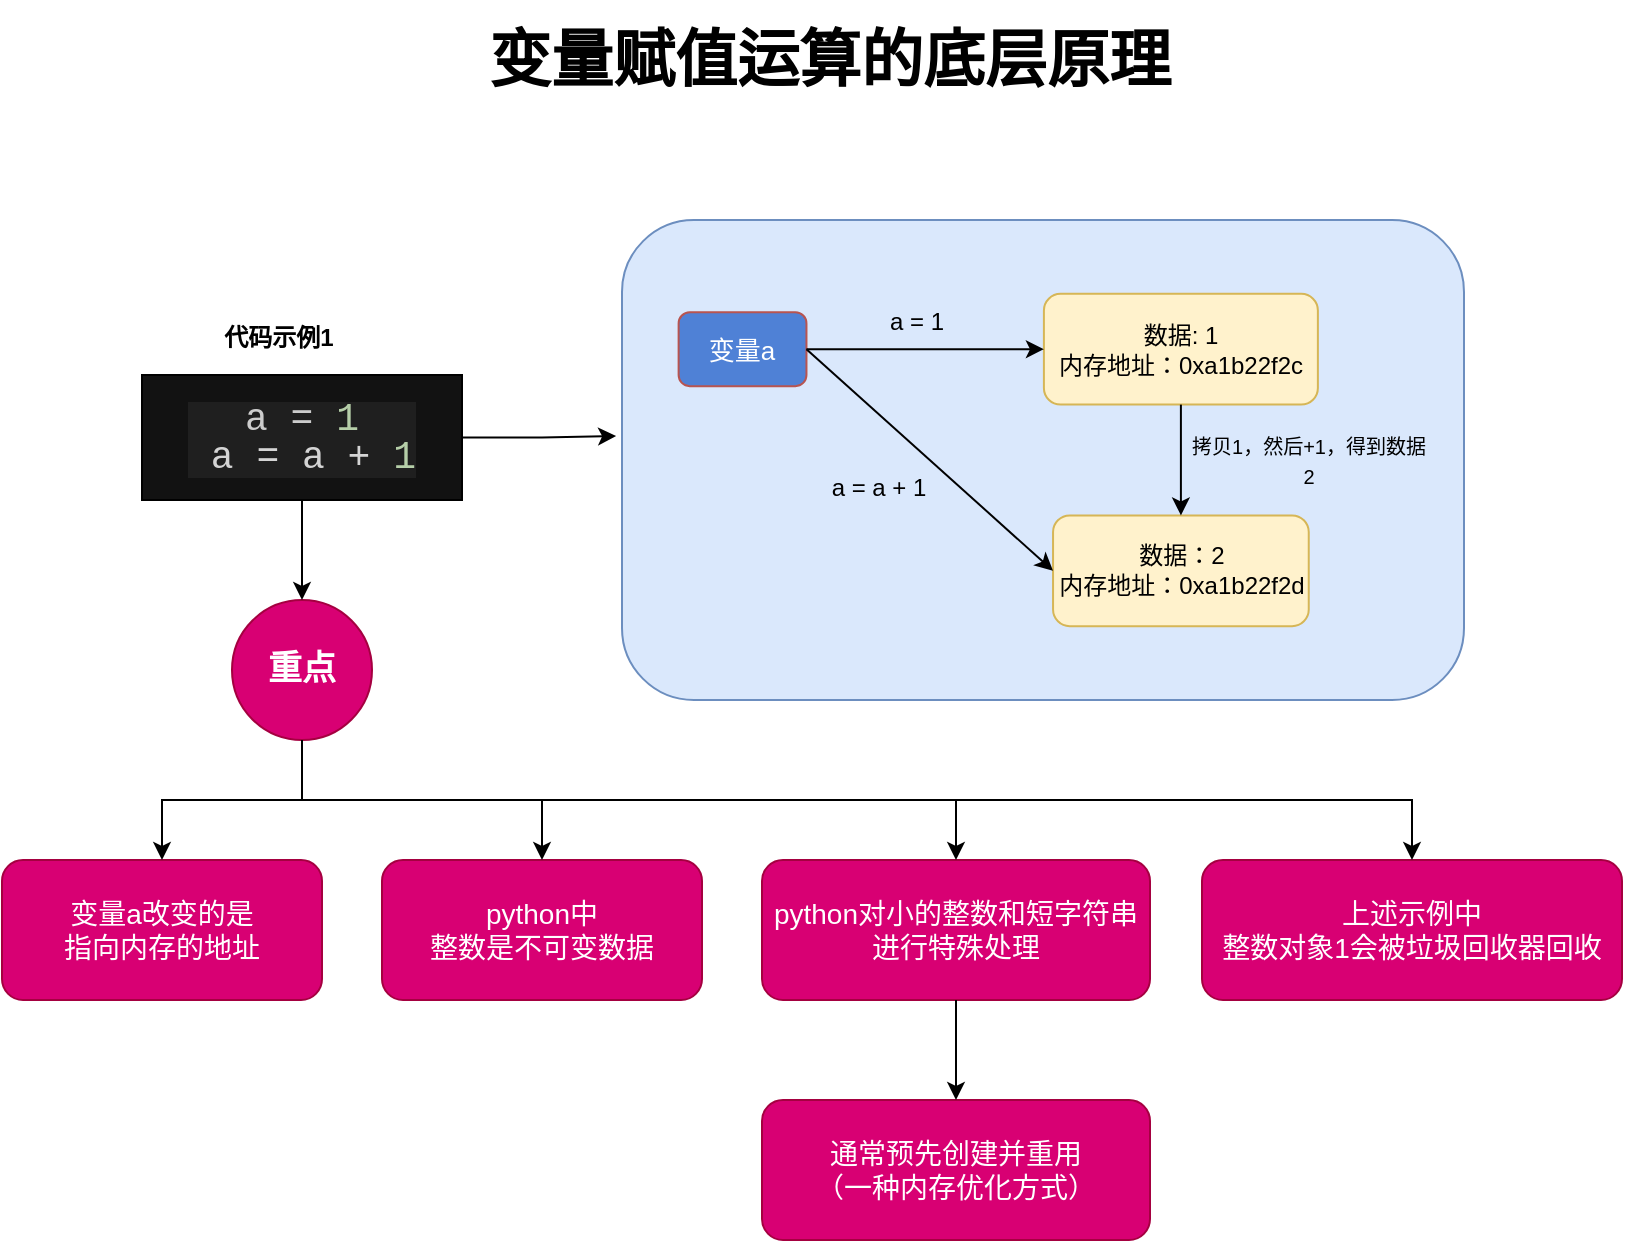 <mxfile version="22.1.16" type="device">
  <diagram name="第 1 页" id="IovgS_aEp_Hrv9ue0V_u">
    <mxGraphModel dx="913" dy="1414" grid="1" gridSize="10" guides="1" tooltips="1" connect="1" arrows="1" fold="1" page="1" pageScale="1" pageWidth="827" pageHeight="1169" math="0" shadow="0">
      <root>
        <mxCell id="0" />
        <mxCell id="1" parent="0" />
        <mxCell id="Jq-ky12mmeQCaE-cNW-S-1" value="&lt;b style=&quot;font-size: 31px;&quot;&gt;&lt;font style=&quot;font-size: 31px;&quot;&gt;变量赋值运算的底层原理&lt;/font&gt;&lt;/b&gt;" style="text;html=1;strokeColor=none;fillColor=none;align=center;verticalAlign=middle;whiteSpace=wrap;rounded=0;fontSize=31;" vertex="1" parent="1">
          <mxGeometry x="230" y="30" width="386" height="60" as="geometry" />
        </mxCell>
        <mxCell id="Jq-ky12mmeQCaE-cNW-S-35" value="" style="group" vertex="1" connectable="0" parent="1">
          <mxGeometry x="9" y="140" width="810" height="510" as="geometry" />
        </mxCell>
        <mxCell id="Jq-ky12mmeQCaE-cNW-S-6" value="" style="group" vertex="1" connectable="0" parent="Jq-ky12mmeQCaE-cNW-S-35">
          <mxGeometry x="70" y="40" width="160" height="100" as="geometry" />
        </mxCell>
        <mxCell id="Jq-ky12mmeQCaE-cNW-S-4" value="&lt;div style=&quot;color: rgb(204, 204, 204); background-color: rgb(31, 31, 31); font-family: Consolas, &amp;quot;Courier New&amp;quot;, monospace; font-size: 19px; line-height: 19px;&quot;&gt;&lt;div&gt;a = &lt;span style=&quot;color: #b5cea8;&quot;&gt;1&lt;/span&gt;&lt;/div&gt;&lt;div&gt;&amp;nbsp;&lt;span style=&quot;color: #d4d4d4;&quot;&gt;a = a + &lt;/span&gt;&lt;span style=&quot;color: #b5cea8;&quot;&gt;1&lt;/span&gt;&lt;/div&gt;&lt;/div&gt;" style="rounded=0;whiteSpace=wrap;html=1;fillColor=#121212;" vertex="1" parent="Jq-ky12mmeQCaE-cNW-S-6">
          <mxGeometry y="37.5" width="160" height="62.5" as="geometry" />
        </mxCell>
        <mxCell id="Jq-ky12mmeQCaE-cNW-S-5" value="&lt;b&gt;代码示例1&lt;/b&gt;" style="text;html=1;strokeColor=none;fillColor=none;align=center;verticalAlign=middle;whiteSpace=wrap;rounded=0;" vertex="1" parent="Jq-ky12mmeQCaE-cNW-S-6">
          <mxGeometry x="34.286" width="68.571" height="37.5" as="geometry" />
        </mxCell>
        <mxCell id="Jq-ky12mmeQCaE-cNW-S-20" value="" style="group" vertex="1" connectable="0" parent="Jq-ky12mmeQCaE-cNW-S-35">
          <mxGeometry x="310" width="421" height="240" as="geometry" />
        </mxCell>
        <mxCell id="Jq-ky12mmeQCaE-cNW-S-7" value="" style="rounded=1;whiteSpace=wrap;html=1;fillColor=#dae8fc;strokeColor=#6c8ebf;" vertex="1" parent="Jq-ky12mmeQCaE-cNW-S-20">
          <mxGeometry width="421" height="240" as="geometry" />
        </mxCell>
        <mxCell id="Jq-ky12mmeQCaE-cNW-S-8" value="&lt;span style=&quot;font-weight: normal;&quot;&gt;&lt;font style=&quot;font-size: 13px;&quot;&gt;变量a&lt;/font&gt;&lt;/span&gt;" style="rounded=1;whiteSpace=wrap;html=1;fillColor=#4F81D6;strokeColor=#b85450;fontStyle=1;fontColor=#FFFFFF;" vertex="1" parent="Jq-ky12mmeQCaE-cNW-S-20">
          <mxGeometry x="28.31" y="46.154" width="63.926" height="36.923" as="geometry" />
        </mxCell>
        <mxCell id="Jq-ky12mmeQCaE-cNW-S-9" value="数据: 1&lt;br&gt;内存地址：0xa1b22f2c&lt;br&gt;" style="rounded=1;whiteSpace=wrap;html=1;fillColor=#fff2cc;strokeColor=#d6b656;" vertex="1" parent="Jq-ky12mmeQCaE-cNW-S-20">
          <mxGeometry x="210.957" y="36.923" width="136.985" height="55.385" as="geometry" />
        </mxCell>
        <mxCell id="Jq-ky12mmeQCaE-cNW-S-10" style="edgeStyle=orthogonalEdgeStyle;rounded=0;orthogonalLoop=1;jettySize=auto;html=1;exitX=1;exitY=0.5;exitDx=0;exitDy=0;entryX=0;entryY=0.5;entryDx=0;entryDy=0;" edge="1" parent="Jq-ky12mmeQCaE-cNW-S-20" source="Jq-ky12mmeQCaE-cNW-S-8" target="Jq-ky12mmeQCaE-cNW-S-9">
          <mxGeometry relative="1" as="geometry" />
        </mxCell>
        <mxCell id="Jq-ky12mmeQCaE-cNW-S-11" value="a = 1" style="text;html=1;strokeColor=none;fillColor=none;align=center;verticalAlign=middle;whiteSpace=wrap;rounded=0;" vertex="1" parent="Jq-ky12mmeQCaE-cNW-S-20">
          <mxGeometry x="119.633" y="36.923" width="54.794" height="27.692" as="geometry" />
        </mxCell>
        <mxCell id="Jq-ky12mmeQCaE-cNW-S-12" value="数据：2&lt;br&gt;内存地址：0xa1b22f2d" style="rounded=1;whiteSpace=wrap;html=1;fillColor=#fff2cc;strokeColor=#d6b656;" vertex="1" parent="Jq-ky12mmeQCaE-cNW-S-20">
          <mxGeometry x="215.523" y="147.692" width="127.852" height="55.385" as="geometry" />
        </mxCell>
        <mxCell id="Jq-ky12mmeQCaE-cNW-S-19" style="edgeStyle=orthogonalEdgeStyle;rounded=0;orthogonalLoop=1;jettySize=auto;html=1;exitX=0.5;exitY=1;exitDx=0;exitDy=0;entryX=0.5;entryY=0;entryDx=0;entryDy=0;" edge="1" parent="Jq-ky12mmeQCaE-cNW-S-20" source="Jq-ky12mmeQCaE-cNW-S-9" target="Jq-ky12mmeQCaE-cNW-S-12">
          <mxGeometry relative="1" as="geometry" />
        </mxCell>
        <mxCell id="Jq-ky12mmeQCaE-cNW-S-14" value="" style="endArrow=classic;html=1;rounded=0;exitX=1;exitY=0.5;exitDx=0;exitDy=0;entryX=0;entryY=0.5;entryDx=0;entryDy=0;" edge="1" parent="Jq-ky12mmeQCaE-cNW-S-20" source="Jq-ky12mmeQCaE-cNW-S-8" target="Jq-ky12mmeQCaE-cNW-S-12">
          <mxGeometry width="50" height="50" relative="1" as="geometry">
            <mxPoint x="137.898" y="64.615" as="sourcePoint" />
            <mxPoint x="183.56" y="18.462" as="targetPoint" />
          </mxGeometry>
        </mxCell>
        <mxCell id="Jq-ky12mmeQCaE-cNW-S-15" value="a = a + 1" style="text;html=1;strokeColor=none;fillColor=none;align=center;verticalAlign=middle;whiteSpace=wrap;rounded=0;" vertex="1" parent="Jq-ky12mmeQCaE-cNW-S-20">
          <mxGeometry x="101.369" y="120" width="54.794" height="27.692" as="geometry" />
        </mxCell>
        <mxCell id="Jq-ky12mmeQCaE-cNW-S-18" value="&lt;font style=&quot;font-size: 10px;&quot;&gt;拷贝1，然后+1，得到数据2&lt;/font&gt;" style="text;html=1;strokeColor=none;fillColor=none;align=center;verticalAlign=middle;whiteSpace=wrap;rounded=0;" vertex="1" parent="Jq-ky12mmeQCaE-cNW-S-20">
          <mxGeometry x="284.015" y="106.154" width="118.72" height="27.692" as="geometry" />
        </mxCell>
        <mxCell id="Jq-ky12mmeQCaE-cNW-S-21" style="edgeStyle=orthogonalEdgeStyle;rounded=0;orthogonalLoop=1;jettySize=auto;html=1;exitX=1;exitY=0.5;exitDx=0;exitDy=0;entryX=-0.007;entryY=0.45;entryDx=0;entryDy=0;entryPerimeter=0;" edge="1" parent="Jq-ky12mmeQCaE-cNW-S-35" source="Jq-ky12mmeQCaE-cNW-S-4" target="Jq-ky12mmeQCaE-cNW-S-7">
          <mxGeometry relative="1" as="geometry" />
        </mxCell>
        <mxCell id="Jq-ky12mmeQCaE-cNW-S-23" value="&lt;b&gt;&lt;font style=&quot;font-size: 17px;&quot;&gt;重点&lt;/font&gt;&lt;/b&gt;" style="ellipse;whiteSpace=wrap;html=1;aspect=fixed;fillColor=#d80073;fontColor=#ffffff;strokeColor=#A50040;" vertex="1" parent="Jq-ky12mmeQCaE-cNW-S-35">
          <mxGeometry x="115" y="190" width="70" height="70" as="geometry" />
        </mxCell>
        <mxCell id="Jq-ky12mmeQCaE-cNW-S-24" style="edgeStyle=orthogonalEdgeStyle;rounded=0;orthogonalLoop=1;jettySize=auto;html=1;exitX=0.5;exitY=1;exitDx=0;exitDy=0;entryX=0.5;entryY=0;entryDx=0;entryDy=0;" edge="1" parent="Jq-ky12mmeQCaE-cNW-S-35" source="Jq-ky12mmeQCaE-cNW-S-4" target="Jq-ky12mmeQCaE-cNW-S-23">
          <mxGeometry relative="1" as="geometry" />
        </mxCell>
        <mxCell id="Jq-ky12mmeQCaE-cNW-S-25" value="&lt;font style=&quot;font-size: 14px;&quot;&gt;变量a改变的是&lt;br&gt;指向内存的地址&lt;/font&gt;" style="rounded=1;whiteSpace=wrap;html=1;fillColor=#d80073;fontColor=#ffffff;strokeColor=#A50040;" vertex="1" parent="Jq-ky12mmeQCaE-cNW-S-35">
          <mxGeometry y="320" width="160" height="70" as="geometry" />
        </mxCell>
        <mxCell id="Jq-ky12mmeQCaE-cNW-S-29" style="edgeStyle=orthogonalEdgeStyle;rounded=0;orthogonalLoop=1;jettySize=auto;html=1;exitX=0.5;exitY=1;exitDx=0;exitDy=0;entryX=0.5;entryY=0;entryDx=0;entryDy=0;" edge="1" parent="Jq-ky12mmeQCaE-cNW-S-35" source="Jq-ky12mmeQCaE-cNW-S-23" target="Jq-ky12mmeQCaE-cNW-S-25">
          <mxGeometry relative="1" as="geometry" />
        </mxCell>
        <mxCell id="Jq-ky12mmeQCaE-cNW-S-26" value="&lt;span style=&quot;font-size: 14px;&quot;&gt;python中&lt;br&gt;整数是不可变数据&lt;br&gt;&lt;/span&gt;" style="rounded=1;whiteSpace=wrap;html=1;fillColor=#d80073;fontColor=#ffffff;strokeColor=#A50040;" vertex="1" parent="Jq-ky12mmeQCaE-cNW-S-35">
          <mxGeometry x="190" y="320" width="160" height="70" as="geometry" />
        </mxCell>
        <mxCell id="Jq-ky12mmeQCaE-cNW-S-30" style="edgeStyle=orthogonalEdgeStyle;rounded=0;orthogonalLoop=1;jettySize=auto;html=1;exitX=0.5;exitY=1;exitDx=0;exitDy=0;entryX=0.5;entryY=0;entryDx=0;entryDy=0;" edge="1" parent="Jq-ky12mmeQCaE-cNW-S-35" source="Jq-ky12mmeQCaE-cNW-S-23" target="Jq-ky12mmeQCaE-cNW-S-26">
          <mxGeometry relative="1" as="geometry" />
        </mxCell>
        <mxCell id="Jq-ky12mmeQCaE-cNW-S-27" value="&lt;span style=&quot;font-size: 14px;&quot;&gt;上述示例中&lt;br&gt;整数对象1会被垃圾回收器回收&lt;br&gt;&lt;/span&gt;" style="rounded=1;whiteSpace=wrap;html=1;fillColor=#d80073;fontColor=#ffffff;strokeColor=#A50040;" vertex="1" parent="Jq-ky12mmeQCaE-cNW-S-35">
          <mxGeometry x="600" y="320" width="210" height="70" as="geometry" />
        </mxCell>
        <mxCell id="Jq-ky12mmeQCaE-cNW-S-32" style="edgeStyle=orthogonalEdgeStyle;rounded=0;orthogonalLoop=1;jettySize=auto;html=1;exitX=0.5;exitY=1;exitDx=0;exitDy=0;entryX=0.5;entryY=0;entryDx=0;entryDy=0;" edge="1" parent="Jq-ky12mmeQCaE-cNW-S-35" source="Jq-ky12mmeQCaE-cNW-S-23" target="Jq-ky12mmeQCaE-cNW-S-27">
          <mxGeometry relative="1" as="geometry" />
        </mxCell>
        <mxCell id="Jq-ky12mmeQCaE-cNW-S-28" value="&lt;span style=&quot;font-size: 14px;&quot;&gt;python对小的整数和短字符串进行特殊处理&lt;br&gt;&lt;/span&gt;" style="rounded=1;whiteSpace=wrap;html=1;fillColor=#d80073;fontColor=#ffffff;strokeColor=#A50040;" vertex="1" parent="Jq-ky12mmeQCaE-cNW-S-35">
          <mxGeometry x="380" y="320" width="194" height="70" as="geometry" />
        </mxCell>
        <mxCell id="Jq-ky12mmeQCaE-cNW-S-31" style="edgeStyle=orthogonalEdgeStyle;rounded=0;orthogonalLoop=1;jettySize=auto;html=1;exitX=0.5;exitY=1;exitDx=0;exitDy=0;entryX=0.5;entryY=0;entryDx=0;entryDy=0;" edge="1" parent="Jq-ky12mmeQCaE-cNW-S-35" source="Jq-ky12mmeQCaE-cNW-S-23" target="Jq-ky12mmeQCaE-cNW-S-28">
          <mxGeometry relative="1" as="geometry" />
        </mxCell>
        <mxCell id="Jq-ky12mmeQCaE-cNW-S-33" value="&lt;span style=&quot;font-size: 14px;&quot;&gt;通常预先创建并重用&lt;br&gt;（一种内存优化方式）&lt;br&gt;&lt;/span&gt;" style="rounded=1;whiteSpace=wrap;html=1;fillColor=#d80073;fontColor=#ffffff;strokeColor=#A50040;" vertex="1" parent="Jq-ky12mmeQCaE-cNW-S-35">
          <mxGeometry x="380" y="440" width="194" height="70" as="geometry" />
        </mxCell>
        <mxCell id="Jq-ky12mmeQCaE-cNW-S-34" style="edgeStyle=orthogonalEdgeStyle;rounded=0;orthogonalLoop=1;jettySize=auto;html=1;exitX=0.5;exitY=1;exitDx=0;exitDy=0;entryX=0.5;entryY=0;entryDx=0;entryDy=0;" edge="1" parent="Jq-ky12mmeQCaE-cNW-S-35" source="Jq-ky12mmeQCaE-cNW-S-28" target="Jq-ky12mmeQCaE-cNW-S-33">
          <mxGeometry relative="1" as="geometry" />
        </mxCell>
      </root>
    </mxGraphModel>
  </diagram>
</mxfile>
